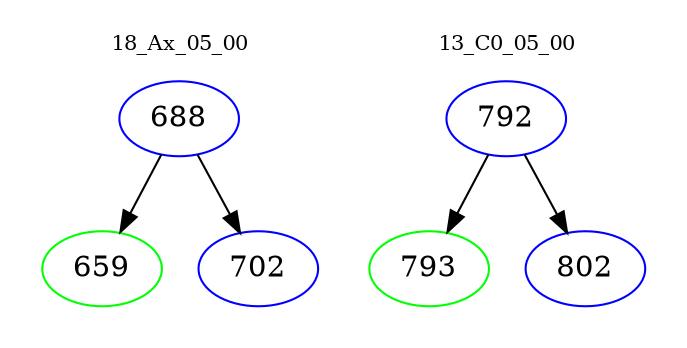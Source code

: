 digraph{
subgraph cluster_0 {
color = white
label = "18_Ax_05_00";
fontsize=10;
T0_688 [label="688", color="blue"]
T0_688 -> T0_659 [color="black"]
T0_659 [label="659", color="green"]
T0_688 -> T0_702 [color="black"]
T0_702 [label="702", color="blue"]
}
subgraph cluster_1 {
color = white
label = "13_C0_05_00";
fontsize=10;
T1_792 [label="792", color="blue"]
T1_792 -> T1_793 [color="black"]
T1_793 [label="793", color="green"]
T1_792 -> T1_802 [color="black"]
T1_802 [label="802", color="blue"]
}
}
